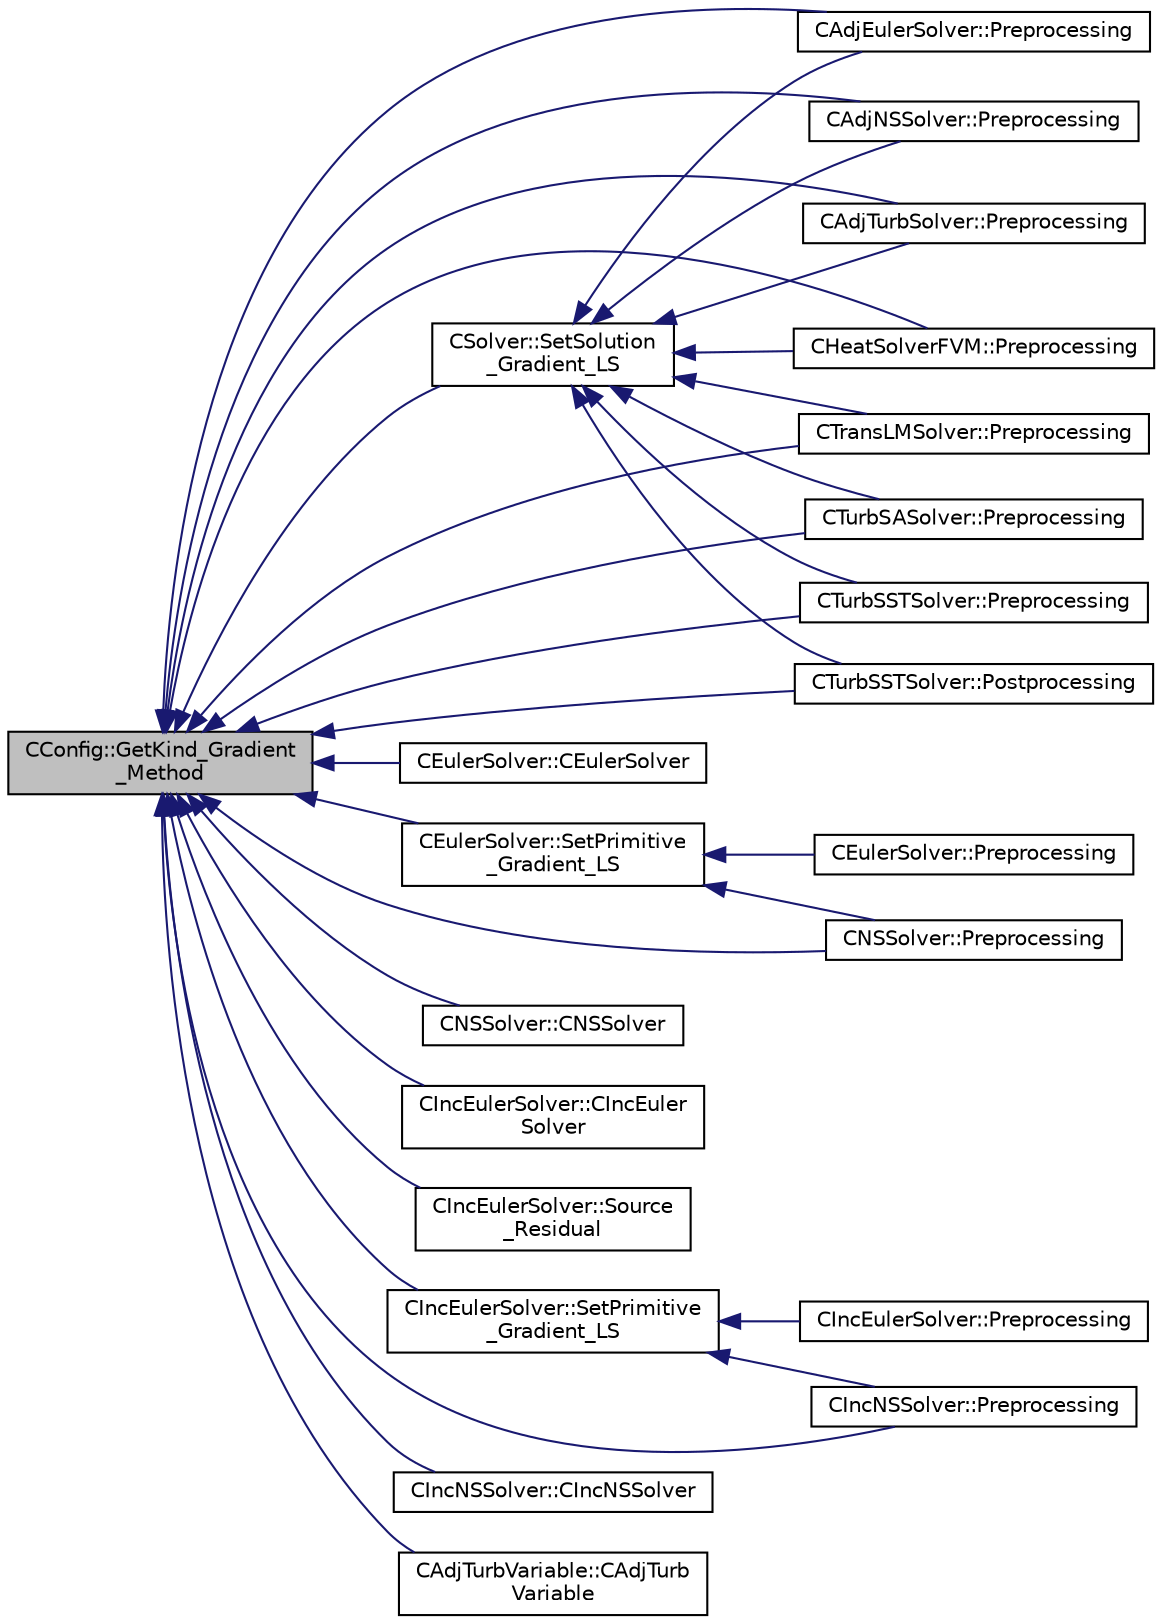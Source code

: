 digraph "CConfig::GetKind_Gradient_Method"
{
  edge [fontname="Helvetica",fontsize="10",labelfontname="Helvetica",labelfontsize="10"];
  node [fontname="Helvetica",fontsize="10",shape=record];
  rankdir="LR";
  Node4965 [label="CConfig::GetKind_Gradient\l_Method",height=0.2,width=0.4,color="black", fillcolor="grey75", style="filled", fontcolor="black"];
  Node4965 -> Node4966 [dir="back",color="midnightblue",fontsize="10",style="solid",fontname="Helvetica"];
  Node4966 [label="CAdjEulerSolver::Preprocessing",height=0.2,width=0.4,color="black", fillcolor="white", style="filled",URL="$class_c_adj_euler_solver.html#a4ae0ed840dc8335fd921399625ba794f",tooltip="Initialize the residual vectors. "];
  Node4965 -> Node4967 [dir="back",color="midnightblue",fontsize="10",style="solid",fontname="Helvetica"];
  Node4967 [label="CAdjNSSolver::Preprocessing",height=0.2,width=0.4,color="black", fillcolor="white", style="filled",URL="$class_c_adj_n_s_solver.html#ac16dab76e2c1d86bc7d70ca9f41fd668",tooltip="Restart residual and compute gradients. "];
  Node4965 -> Node4968 [dir="back",color="midnightblue",fontsize="10",style="solid",fontname="Helvetica"];
  Node4968 [label="CAdjTurbSolver::Preprocessing",height=0.2,width=0.4,color="black", fillcolor="white", style="filled",URL="$class_c_adj_turb_solver.html#abde54ee8e9643c4ee460855be166a80f",tooltip="Initializate the residual vectors. "];
  Node4965 -> Node4969 [dir="back",color="midnightblue",fontsize="10",style="solid",fontname="Helvetica"];
  Node4969 [label="CHeatSolverFVM::Preprocessing",height=0.2,width=0.4,color="black", fillcolor="white", style="filled",URL="$class_c_heat_solver_f_v_m.html#a0c89f1dbe5cd5a16caaa9a08200e91fd",tooltip="Restart residual and compute gradients. "];
  Node4965 -> Node4970 [dir="back",color="midnightblue",fontsize="10",style="solid",fontname="Helvetica"];
  Node4970 [label="CEulerSolver::CEulerSolver",height=0.2,width=0.4,color="black", fillcolor="white", style="filled",URL="$class_c_euler_solver.html#ae1e74218b4e943111b100d7ddcbd4db9"];
  Node4965 -> Node4971 [dir="back",color="midnightblue",fontsize="10",style="solid",fontname="Helvetica"];
  Node4971 [label="CEulerSolver::SetPrimitive\l_Gradient_LS",height=0.2,width=0.4,color="black", fillcolor="white", style="filled",URL="$class_c_euler_solver.html#a734d5bd064215fb722477f39993155d4",tooltip="Compute the gradient of the primitive variables using a Least-Squares method, and stores the result i..."];
  Node4971 -> Node4972 [dir="back",color="midnightblue",fontsize="10",style="solid",fontname="Helvetica"];
  Node4972 [label="CEulerSolver::Preprocessing",height=0.2,width=0.4,color="black", fillcolor="white", style="filled",URL="$class_c_euler_solver.html#a8b89e1bfce33284c2d8f5f00f82f3f3f",tooltip="Compute primitive variables and their gradients. "];
  Node4971 -> Node4973 [dir="back",color="midnightblue",fontsize="10",style="solid",fontname="Helvetica"];
  Node4973 [label="CNSSolver::Preprocessing",height=0.2,width=0.4,color="black", fillcolor="white", style="filled",URL="$class_c_n_s_solver.html#a028c83d18cf8520dff2f9628d8a04e4b",tooltip="Restart residual and compute gradients. "];
  Node4965 -> Node4974 [dir="back",color="midnightblue",fontsize="10",style="solid",fontname="Helvetica"];
  Node4974 [label="CNSSolver::CNSSolver",height=0.2,width=0.4,color="black", fillcolor="white", style="filled",URL="$class_c_n_s_solver.html#a2a8ad49c42b4546696e631cf44b7788b"];
  Node4965 -> Node4973 [dir="back",color="midnightblue",fontsize="10",style="solid",fontname="Helvetica"];
  Node4965 -> Node4975 [dir="back",color="midnightblue",fontsize="10",style="solid",fontname="Helvetica"];
  Node4975 [label="CIncEulerSolver::CIncEuler\lSolver",height=0.2,width=0.4,color="black", fillcolor="white", style="filled",URL="$class_c_inc_euler_solver.html#a91f644b8f9a00215bac5bcd31dfc06d8"];
  Node4965 -> Node4976 [dir="back",color="midnightblue",fontsize="10",style="solid",fontname="Helvetica"];
  Node4976 [label="CIncEulerSolver::Source\l_Residual",height=0.2,width=0.4,color="black", fillcolor="white", style="filled",URL="$class_c_inc_euler_solver.html#aaa52f2305bb8f93d51fd0910c1ddeec9",tooltip="Source term integration. "];
  Node4965 -> Node4977 [dir="back",color="midnightblue",fontsize="10",style="solid",fontname="Helvetica"];
  Node4977 [label="CIncEulerSolver::SetPrimitive\l_Gradient_LS",height=0.2,width=0.4,color="black", fillcolor="white", style="filled",URL="$class_c_inc_euler_solver.html#a3e3355cbeb9d265f4073cca113b9d46e",tooltip="Compute the gradient of the primitive variables using a Least-Squares method, and stores the result i..."];
  Node4977 -> Node4978 [dir="back",color="midnightblue",fontsize="10",style="solid",fontname="Helvetica"];
  Node4978 [label="CIncEulerSolver::Preprocessing",height=0.2,width=0.4,color="black", fillcolor="white", style="filled",URL="$class_c_inc_euler_solver.html#aabd902b10cc9b41b6b2c406efba0ac41",tooltip="Compute primitive variables and their gradients. "];
  Node4977 -> Node4979 [dir="back",color="midnightblue",fontsize="10",style="solid",fontname="Helvetica"];
  Node4979 [label="CIncNSSolver::Preprocessing",height=0.2,width=0.4,color="black", fillcolor="white", style="filled",URL="$class_c_inc_n_s_solver.html#ae84f6e86313acd1da80c505b4eab81e5",tooltip="Restart residual and compute gradients. "];
  Node4965 -> Node4980 [dir="back",color="midnightblue",fontsize="10",style="solid",fontname="Helvetica"];
  Node4980 [label="CIncNSSolver::CIncNSSolver",height=0.2,width=0.4,color="black", fillcolor="white", style="filled",URL="$class_c_inc_n_s_solver.html#a82152ac7e91fb1c5c073d98a1f08e2aa"];
  Node4965 -> Node4979 [dir="back",color="midnightblue",fontsize="10",style="solid",fontname="Helvetica"];
  Node4965 -> Node4981 [dir="back",color="midnightblue",fontsize="10",style="solid",fontname="Helvetica"];
  Node4981 [label="CTransLMSolver::Preprocessing",height=0.2,width=0.4,color="black", fillcolor="white", style="filled",URL="$class_c_trans_l_m_solver.html#ac319a1f0946ca2806dbe02c4c9bea65b",tooltip="Restart residual and compute gradients. "];
  Node4965 -> Node4982 [dir="back",color="midnightblue",fontsize="10",style="solid",fontname="Helvetica"];
  Node4982 [label="CTurbSASolver::Preprocessing",height=0.2,width=0.4,color="black", fillcolor="white", style="filled",URL="$class_c_turb_s_a_solver.html#a225518dc5f0ca6ed894add826aaa16ea",tooltip="Restart residual and compute gradients. "];
  Node4965 -> Node4983 [dir="back",color="midnightblue",fontsize="10",style="solid",fontname="Helvetica"];
  Node4983 [label="CTurbSSTSolver::Preprocessing",height=0.2,width=0.4,color="black", fillcolor="white", style="filled",URL="$class_c_turb_s_s_t_solver.html#a653cf05307f24374fda6f523ce3130bf",tooltip="Restart residual and compute gradients. "];
  Node4965 -> Node4984 [dir="back",color="midnightblue",fontsize="10",style="solid",fontname="Helvetica"];
  Node4984 [label="CTurbSSTSolver::Postprocessing",height=0.2,width=0.4,color="black", fillcolor="white", style="filled",URL="$class_c_turb_s_s_t_solver.html#aa5306eec5b89c3c229c2a4c41846eb4d",tooltip="Computes the eddy viscosity. "];
  Node4965 -> Node4985 [dir="back",color="midnightblue",fontsize="10",style="solid",fontname="Helvetica"];
  Node4985 [label="CSolver::SetSolution\l_Gradient_LS",height=0.2,width=0.4,color="black", fillcolor="white", style="filled",URL="$class_c_solver.html#ac4d9cf9609d7bdb52e7f1dc9cc8b4c1f",tooltip="Compute the Least Squares gradient of the solution. "];
  Node4985 -> Node4966 [dir="back",color="midnightblue",fontsize="10",style="solid",fontname="Helvetica"];
  Node4985 -> Node4967 [dir="back",color="midnightblue",fontsize="10",style="solid",fontname="Helvetica"];
  Node4985 -> Node4968 [dir="back",color="midnightblue",fontsize="10",style="solid",fontname="Helvetica"];
  Node4985 -> Node4969 [dir="back",color="midnightblue",fontsize="10",style="solid",fontname="Helvetica"];
  Node4985 -> Node4981 [dir="back",color="midnightblue",fontsize="10",style="solid",fontname="Helvetica"];
  Node4985 -> Node4982 [dir="back",color="midnightblue",fontsize="10",style="solid",fontname="Helvetica"];
  Node4985 -> Node4983 [dir="back",color="midnightblue",fontsize="10",style="solid",fontname="Helvetica"];
  Node4985 -> Node4984 [dir="back",color="midnightblue",fontsize="10",style="solid",fontname="Helvetica"];
  Node4965 -> Node4986 [dir="back",color="midnightblue",fontsize="10",style="solid",fontname="Helvetica"];
  Node4986 [label="CAdjTurbVariable::CAdjTurb\lVariable",height=0.2,width=0.4,color="black", fillcolor="white", style="filled",URL="$class_c_adj_turb_variable.html#a8cf6df17d5bface41386f14c77e56b7a",tooltip="Constructor of the class. "];
}
